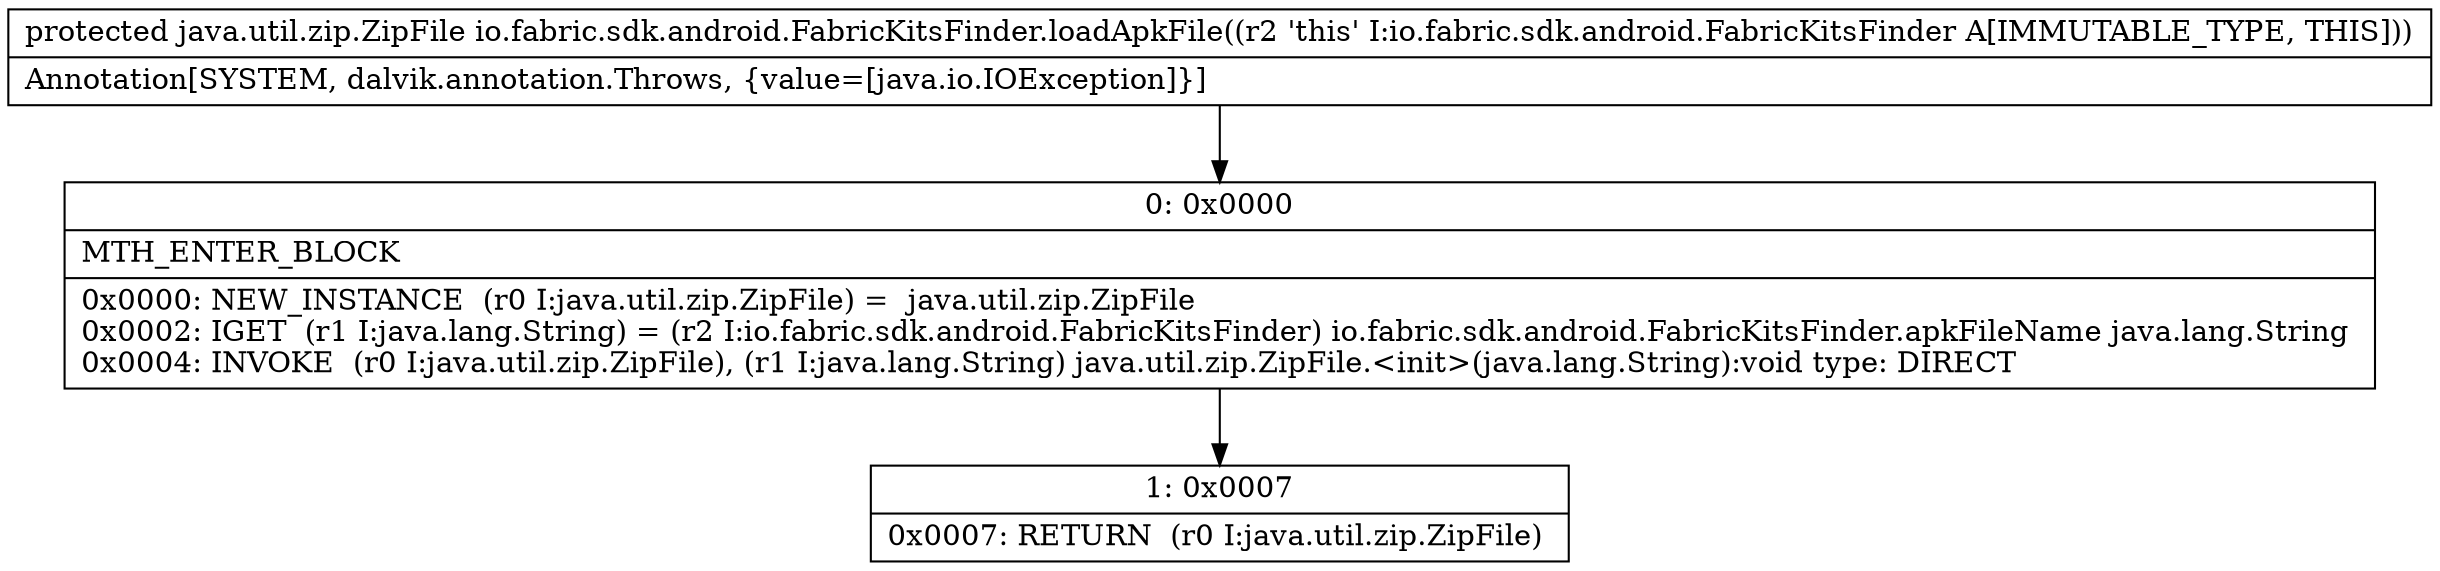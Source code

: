 digraph "CFG forio.fabric.sdk.android.FabricKitsFinder.loadApkFile()Ljava\/util\/zip\/ZipFile;" {
Node_0 [shape=record,label="{0\:\ 0x0000|MTH_ENTER_BLOCK\l|0x0000: NEW_INSTANCE  (r0 I:java.util.zip.ZipFile) =  java.util.zip.ZipFile \l0x0002: IGET  (r1 I:java.lang.String) = (r2 I:io.fabric.sdk.android.FabricKitsFinder) io.fabric.sdk.android.FabricKitsFinder.apkFileName java.lang.String \l0x0004: INVOKE  (r0 I:java.util.zip.ZipFile), (r1 I:java.lang.String) java.util.zip.ZipFile.\<init\>(java.lang.String):void type: DIRECT \l}"];
Node_1 [shape=record,label="{1\:\ 0x0007|0x0007: RETURN  (r0 I:java.util.zip.ZipFile) \l}"];
MethodNode[shape=record,label="{protected java.util.zip.ZipFile io.fabric.sdk.android.FabricKitsFinder.loadApkFile((r2 'this' I:io.fabric.sdk.android.FabricKitsFinder A[IMMUTABLE_TYPE, THIS]))  | Annotation[SYSTEM, dalvik.annotation.Throws, \{value=[java.io.IOException]\}]\l}"];
MethodNode -> Node_0;
Node_0 -> Node_1;
}

